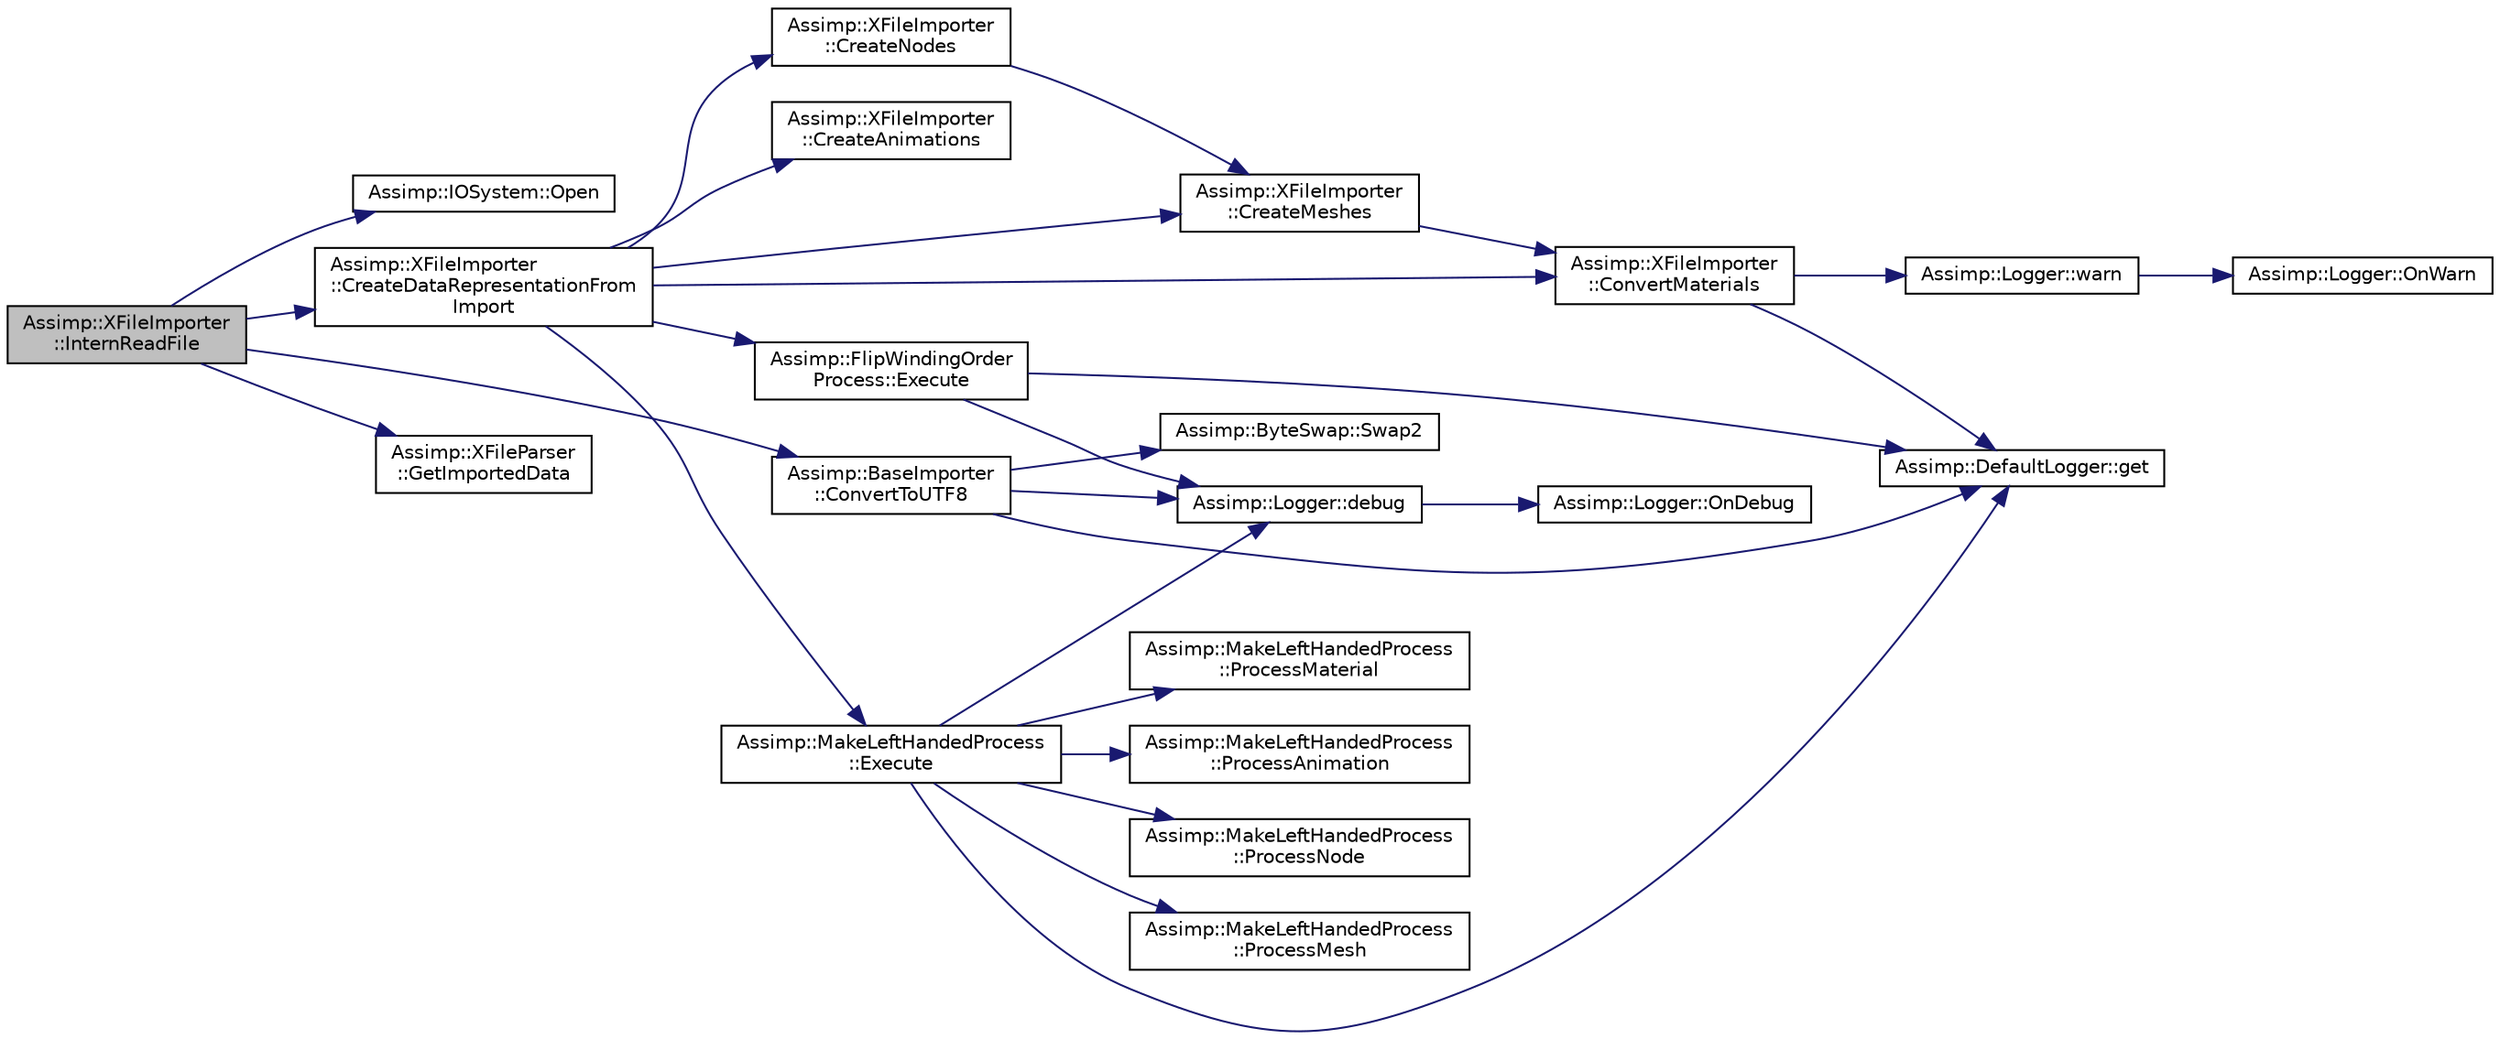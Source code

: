 digraph "Assimp::XFileImporter::InternReadFile"
{
  edge [fontname="Helvetica",fontsize="10",labelfontname="Helvetica",labelfontsize="10"];
  node [fontname="Helvetica",fontsize="10",shape=record];
  rankdir="LR";
  Node1 [label="Assimp::XFileImporter\l::InternReadFile",height=0.2,width=0.4,color="black", fillcolor="grey75", style="filled", fontcolor="black"];
  Node1 -> Node2 [color="midnightblue",fontsize="10",style="solid",fontname="Helvetica"];
  Node2 [label="Assimp::IOSystem::Open",height=0.2,width=0.4,color="black", fillcolor="white", style="filled",URL="$class_assimp_1_1_i_o_system.html#ac512ece3b0701de5682553007a4c0816",tooltip="Open a new file with a given path. "];
  Node1 -> Node3 [color="midnightblue",fontsize="10",style="solid",fontname="Helvetica"];
  Node3 [label="Assimp::BaseImporter\l::ConvertToUTF8",height=0.2,width=0.4,color="black", fillcolor="white", style="filled",URL="$class_assimp_1_1_base_importer.html#a3cd8c81533de987dd7acea6874ad918c"];
  Node3 -> Node4 [color="midnightblue",fontsize="10",style="solid",fontname="Helvetica"];
  Node4 [label="Assimp::DefaultLogger::get",height=0.2,width=0.4,color="black", fillcolor="white", style="filled",URL="$class_assimp_1_1_default_logger.html#a093cac26b06553ac774f84769cb0d691",tooltip="Getter for singleton instance. "];
  Node3 -> Node5 [color="midnightblue",fontsize="10",style="solid",fontname="Helvetica"];
  Node5 [label="Assimp::Logger::debug",height=0.2,width=0.4,color="black", fillcolor="white", style="filled",URL="$class_assimp_1_1_logger.html#a3b10454ab4c0949f251062376d9c4161",tooltip="Writes a debug message. "];
  Node5 -> Node6 [color="midnightblue",fontsize="10",style="solid",fontname="Helvetica"];
  Node6 [label="Assimp::Logger::OnDebug",height=0.2,width=0.4,color="black", fillcolor="white", style="filled",URL="$class_assimp_1_1_logger.html#aded6996d20f14204877097b88bd5eac6",tooltip="Called as a request to write a specific debug message. "];
  Node3 -> Node7 [color="midnightblue",fontsize="10",style="solid",fontname="Helvetica"];
  Node7 [label="Assimp::ByteSwap::Swap2",height=0.2,width=0.4,color="black", fillcolor="white", style="filled",URL="$class_assimp_1_1_byte_swap.html#abacbb767ce53adb84d19e6adae7d5b1d"];
  Node1 -> Node8 [color="midnightblue",fontsize="10",style="solid",fontname="Helvetica"];
  Node8 [label="Assimp::XFileImporter\l::CreateDataRepresentationFrom\lImport",height=0.2,width=0.4,color="black", fillcolor="white", style="filled",URL="$class_assimp_1_1_x_file_importer.html#a8469386c3fad0cea492366faa471928f"];
  Node8 -> Node9 [color="midnightblue",fontsize="10",style="solid",fontname="Helvetica"];
  Node9 [label="Assimp::XFileImporter\l::ConvertMaterials",height=0.2,width=0.4,color="black", fillcolor="white", style="filled",URL="$class_assimp_1_1_x_file_importer.html#a42582aba2686f42fc445004ffcf262df"];
  Node9 -> Node4 [color="midnightblue",fontsize="10",style="solid",fontname="Helvetica"];
  Node9 -> Node10 [color="midnightblue",fontsize="10",style="solid",fontname="Helvetica"];
  Node10 [label="Assimp::Logger::warn",height=0.2,width=0.4,color="black", fillcolor="white", style="filled",URL="$class_assimp_1_1_logger.html#a32bc5ee4b23df13551b83b925907f1b1",tooltip="Writes a warning message. "];
  Node10 -> Node11 [color="midnightblue",fontsize="10",style="solid",fontname="Helvetica"];
  Node11 [label="Assimp::Logger::OnWarn",height=0.2,width=0.4,color="black", fillcolor="white", style="filled",URL="$class_assimp_1_1_logger.html#ab8066978dd37992f711d75d49cf4607b",tooltip="Called as a request to write a specific warn message. "];
  Node8 -> Node12 [color="midnightblue",fontsize="10",style="solid",fontname="Helvetica"];
  Node12 [label="Assimp::XFileImporter\l::CreateNodes",height=0.2,width=0.4,color="black", fillcolor="white", style="filled",URL="$class_assimp_1_1_x_file_importer.html#ab114dd63712b166d6357831cca52c40f"];
  Node12 -> Node13 [color="midnightblue",fontsize="10",style="solid",fontname="Helvetica"];
  Node13 [label="Assimp::XFileImporter\l::CreateMeshes",height=0.2,width=0.4,color="black", fillcolor="white", style="filled",URL="$class_assimp_1_1_x_file_importer.html#a64bc626aa09647e73fa8eb65bffeb892"];
  Node13 -> Node9 [color="midnightblue",fontsize="10",style="solid",fontname="Helvetica"];
  Node8 -> Node14 [color="midnightblue",fontsize="10",style="solid",fontname="Helvetica"];
  Node14 [label="Assimp::XFileImporter\l::CreateAnimations",height=0.2,width=0.4,color="black", fillcolor="white", style="filled",URL="$class_assimp_1_1_x_file_importer.html#a5febf1d1cb60b0e8c51be8435ce0821d"];
  Node8 -> Node13 [color="midnightblue",fontsize="10",style="solid",fontname="Helvetica"];
  Node8 -> Node15 [color="midnightblue",fontsize="10",style="solid",fontname="Helvetica"];
  Node15 [label="Assimp::MakeLeftHandedProcess\l::Execute",height=0.2,width=0.4,color="black", fillcolor="white", style="filled",URL="$class_assimp_1_1_make_left_handed_process.html#a65d1b32efd0056e668c2bf3763fa48d2"];
  Node15 -> Node4 [color="midnightblue",fontsize="10",style="solid",fontname="Helvetica"];
  Node15 -> Node5 [color="midnightblue",fontsize="10",style="solid",fontname="Helvetica"];
  Node15 -> Node16 [color="midnightblue",fontsize="10",style="solid",fontname="Helvetica"];
  Node16 [label="Assimp::MakeLeftHandedProcess\l::ProcessNode",height=0.2,width=0.4,color="black", fillcolor="white", style="filled",URL="$class_assimp_1_1_make_left_handed_process.html#a48e8217838d26ecbfd3b65dbf59639db"];
  Node15 -> Node17 [color="midnightblue",fontsize="10",style="solid",fontname="Helvetica"];
  Node17 [label="Assimp::MakeLeftHandedProcess\l::ProcessMesh",height=0.2,width=0.4,color="black", fillcolor="white", style="filled",URL="$class_assimp_1_1_make_left_handed_process.html#a8f9b759b8fdd4e31b129d22f40fd8354"];
  Node15 -> Node18 [color="midnightblue",fontsize="10",style="solid",fontname="Helvetica"];
  Node18 [label="Assimp::MakeLeftHandedProcess\l::ProcessMaterial",height=0.2,width=0.4,color="black", fillcolor="white", style="filled",URL="$class_assimp_1_1_make_left_handed_process.html#a9f252439454d2108908172ae9838d274"];
  Node15 -> Node19 [color="midnightblue",fontsize="10",style="solid",fontname="Helvetica"];
  Node19 [label="Assimp::MakeLeftHandedProcess\l::ProcessAnimation",height=0.2,width=0.4,color="black", fillcolor="white", style="filled",URL="$class_assimp_1_1_make_left_handed_process.html#a2867082b8689b3aa3869dab31223b8f9"];
  Node8 -> Node20 [color="midnightblue",fontsize="10",style="solid",fontname="Helvetica"];
  Node20 [label="Assimp::FlipWindingOrder\lProcess::Execute",height=0.2,width=0.4,color="black", fillcolor="white", style="filled",URL="$class_assimp_1_1_flip_winding_order_process.html#a4cd6e491c08114a66aec526e0c127ac6"];
  Node20 -> Node4 [color="midnightblue",fontsize="10",style="solid",fontname="Helvetica"];
  Node20 -> Node5 [color="midnightblue",fontsize="10",style="solid",fontname="Helvetica"];
  Node1 -> Node21 [color="midnightblue",fontsize="10",style="solid",fontname="Helvetica"];
  Node21 [label="Assimp::XFileParser\l::GetImportedData",height=0.2,width=0.4,color="black", fillcolor="white", style="filled",URL="$class_assimp_1_1_x_file_parser.html#acba18a8080cd8a2f10d42025be5b18bf"];
}
